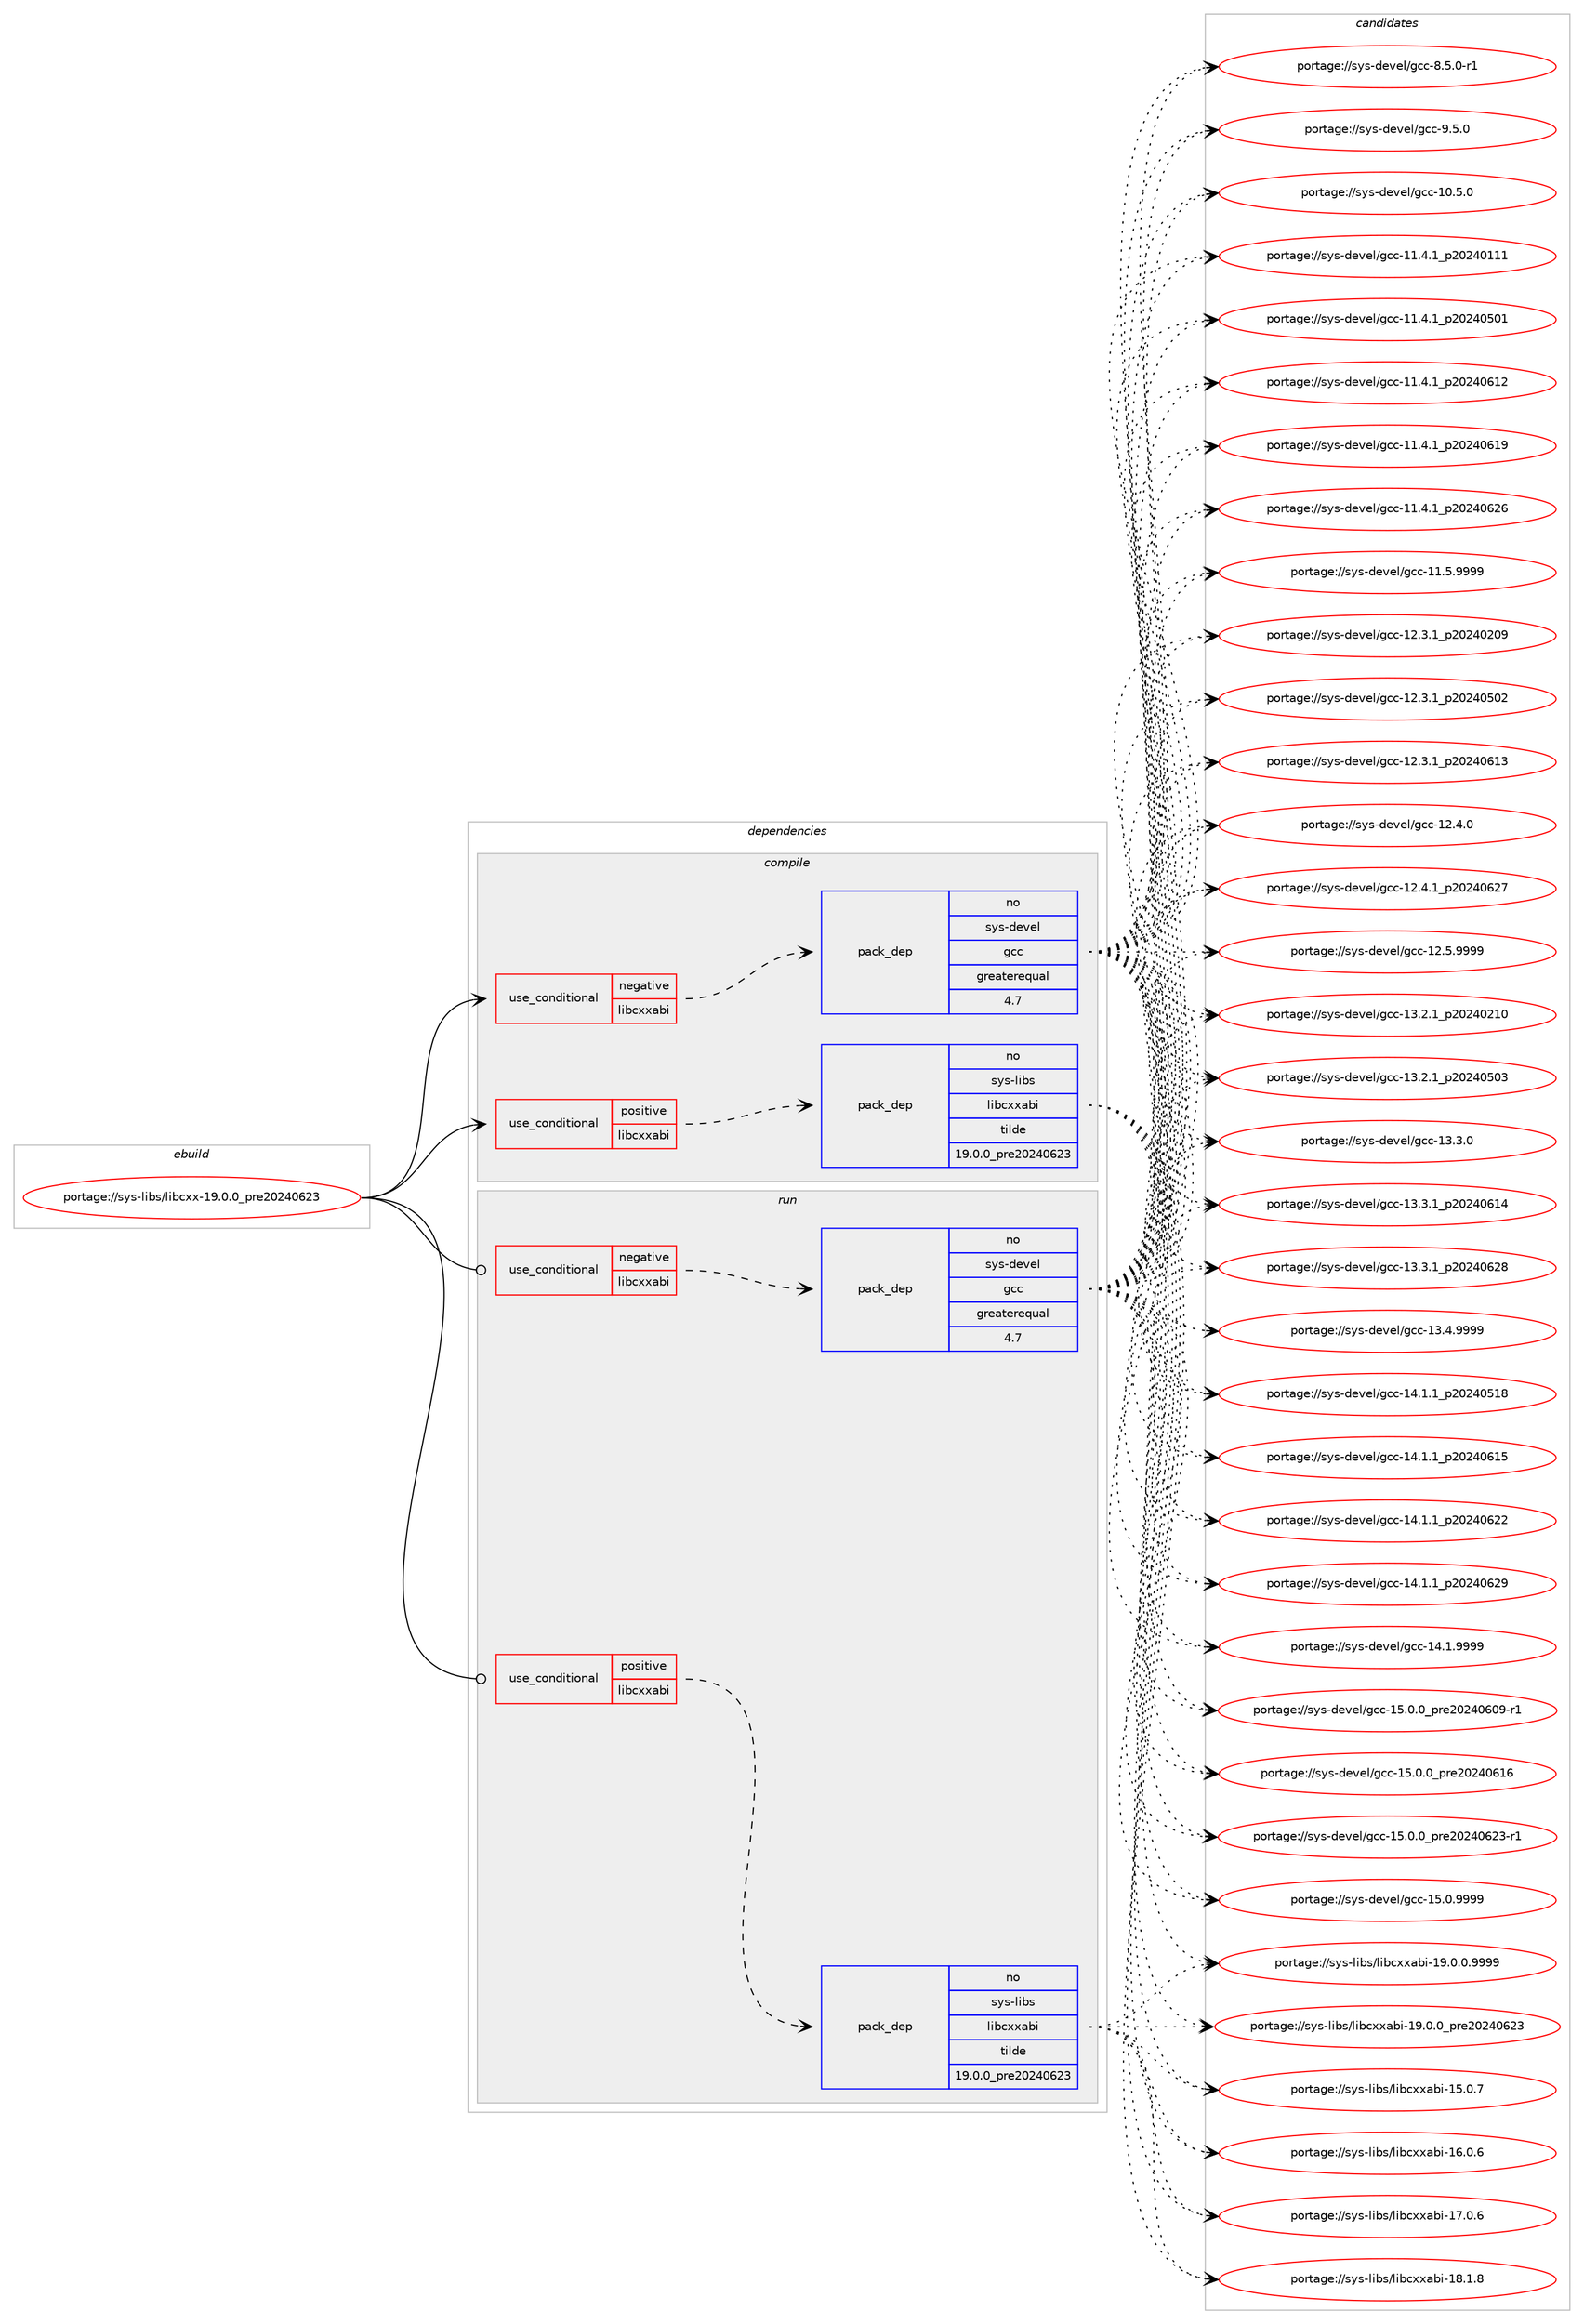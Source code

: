 digraph prolog {

# *************
# Graph options
# *************

newrank=true;
concentrate=true;
compound=true;
graph [rankdir=LR,fontname=Helvetica,fontsize=10,ranksep=1.5];#, ranksep=2.5, nodesep=0.2];
edge  [arrowhead=vee];
node  [fontname=Helvetica,fontsize=10];

# **********
# The ebuild
# **********

subgraph cluster_leftcol {
color=gray;
rank=same;
label=<<i>ebuild</i>>;
id [label="portage://sys-libs/libcxx-19.0.0_pre20240623", color=red, width=4, href="../sys-libs/libcxx-19.0.0_pre20240623.svg"];
}

# ****************
# The dependencies
# ****************

subgraph cluster_midcol {
color=gray;
label=<<i>dependencies</i>>;
subgraph cluster_compile {
fillcolor="#eeeeee";
style=filled;
label=<<i>compile</i>>;
subgraph cond114656 {
dependency220777 [label=<<TABLE BORDER="0" CELLBORDER="1" CELLSPACING="0" CELLPADDING="4"><TR><TD ROWSPAN="3" CELLPADDING="10">use_conditional</TD></TR><TR><TD>negative</TD></TR><TR><TD>libcxxabi</TD></TR></TABLE>>, shape=none, color=red];
subgraph pack103196 {
dependency220778 [label=<<TABLE BORDER="0" CELLBORDER="1" CELLSPACING="0" CELLPADDING="4" WIDTH="220"><TR><TD ROWSPAN="6" CELLPADDING="30">pack_dep</TD></TR><TR><TD WIDTH="110">no</TD></TR><TR><TD>sys-devel</TD></TR><TR><TD>gcc</TD></TR><TR><TD>greaterequal</TD></TR><TR><TD>4.7</TD></TR></TABLE>>, shape=none, color=blue];
}
dependency220777:e -> dependency220778:w [weight=20,style="dashed",arrowhead="vee"];
}
id:e -> dependency220777:w [weight=20,style="solid",arrowhead="vee"];
subgraph cond114657 {
dependency220779 [label=<<TABLE BORDER="0" CELLBORDER="1" CELLSPACING="0" CELLPADDING="4"><TR><TD ROWSPAN="3" CELLPADDING="10">use_conditional</TD></TR><TR><TD>positive</TD></TR><TR><TD>libcxxabi</TD></TR></TABLE>>, shape=none, color=red];
subgraph pack103197 {
dependency220780 [label=<<TABLE BORDER="0" CELLBORDER="1" CELLSPACING="0" CELLPADDING="4" WIDTH="220"><TR><TD ROWSPAN="6" CELLPADDING="30">pack_dep</TD></TR><TR><TD WIDTH="110">no</TD></TR><TR><TD>sys-libs</TD></TR><TR><TD>libcxxabi</TD></TR><TR><TD>tilde</TD></TR><TR><TD>19.0.0_pre20240623</TD></TR></TABLE>>, shape=none, color=blue];
}
dependency220779:e -> dependency220780:w [weight=20,style="dashed",arrowhead="vee"];
}
id:e -> dependency220779:w [weight=20,style="solid",arrowhead="vee"];
# *** BEGIN UNKNOWN DEPENDENCY TYPE (TODO) ***
# id -> package_dependency(portage://sys-libs/libcxx-19.0.0_pre20240623,install,no,sys-devel,llvm,none,[,,],[slot(19)],[])
# *** END UNKNOWN DEPENDENCY TYPE (TODO) ***

}
subgraph cluster_compileandrun {
fillcolor="#eeeeee";
style=filled;
label=<<i>compile and run</i>>;
}
subgraph cluster_run {
fillcolor="#eeeeee";
style=filled;
label=<<i>run</i>>;
subgraph cond114658 {
dependency220781 [label=<<TABLE BORDER="0" CELLBORDER="1" CELLSPACING="0" CELLPADDING="4"><TR><TD ROWSPAN="3" CELLPADDING="10">use_conditional</TD></TR><TR><TD>negative</TD></TR><TR><TD>libcxxabi</TD></TR></TABLE>>, shape=none, color=red];
subgraph pack103198 {
dependency220782 [label=<<TABLE BORDER="0" CELLBORDER="1" CELLSPACING="0" CELLPADDING="4" WIDTH="220"><TR><TD ROWSPAN="6" CELLPADDING="30">pack_dep</TD></TR><TR><TD WIDTH="110">no</TD></TR><TR><TD>sys-devel</TD></TR><TR><TD>gcc</TD></TR><TR><TD>greaterequal</TD></TR><TR><TD>4.7</TD></TR></TABLE>>, shape=none, color=blue];
}
dependency220781:e -> dependency220782:w [weight=20,style="dashed",arrowhead="vee"];
}
id:e -> dependency220781:w [weight=20,style="solid",arrowhead="odot"];
subgraph cond114659 {
dependency220783 [label=<<TABLE BORDER="0" CELLBORDER="1" CELLSPACING="0" CELLPADDING="4"><TR><TD ROWSPAN="3" CELLPADDING="10">use_conditional</TD></TR><TR><TD>positive</TD></TR><TR><TD>libcxxabi</TD></TR></TABLE>>, shape=none, color=red];
subgraph pack103199 {
dependency220784 [label=<<TABLE BORDER="0" CELLBORDER="1" CELLSPACING="0" CELLPADDING="4" WIDTH="220"><TR><TD ROWSPAN="6" CELLPADDING="30">pack_dep</TD></TR><TR><TD WIDTH="110">no</TD></TR><TR><TD>sys-libs</TD></TR><TR><TD>libcxxabi</TD></TR><TR><TD>tilde</TD></TR><TR><TD>19.0.0_pre20240623</TD></TR></TABLE>>, shape=none, color=blue];
}
dependency220783:e -> dependency220784:w [weight=20,style="dashed",arrowhead="vee"];
}
id:e -> dependency220783:w [weight=20,style="solid",arrowhead="odot"];
}
}

# **************
# The candidates
# **************

subgraph cluster_choices {
rank=same;
color=gray;
label=<<i>candidates</i>>;

subgraph choice103196 {
color=black;
nodesep=1;
choice1151211154510010111810110847103999945494846534648 [label="portage://sys-devel/gcc-10.5.0", color=red, width=4,href="../sys-devel/gcc-10.5.0.svg"];
choice1151211154510010111810110847103999945494946524649951125048505248494949 [label="portage://sys-devel/gcc-11.4.1_p20240111", color=red, width=4,href="../sys-devel/gcc-11.4.1_p20240111.svg"];
choice1151211154510010111810110847103999945494946524649951125048505248534849 [label="portage://sys-devel/gcc-11.4.1_p20240501", color=red, width=4,href="../sys-devel/gcc-11.4.1_p20240501.svg"];
choice1151211154510010111810110847103999945494946524649951125048505248544950 [label="portage://sys-devel/gcc-11.4.1_p20240612", color=red, width=4,href="../sys-devel/gcc-11.4.1_p20240612.svg"];
choice1151211154510010111810110847103999945494946524649951125048505248544957 [label="portage://sys-devel/gcc-11.4.1_p20240619", color=red, width=4,href="../sys-devel/gcc-11.4.1_p20240619.svg"];
choice1151211154510010111810110847103999945494946524649951125048505248545054 [label="portage://sys-devel/gcc-11.4.1_p20240626", color=red, width=4,href="../sys-devel/gcc-11.4.1_p20240626.svg"];
choice1151211154510010111810110847103999945494946534657575757 [label="portage://sys-devel/gcc-11.5.9999", color=red, width=4,href="../sys-devel/gcc-11.5.9999.svg"];
choice1151211154510010111810110847103999945495046514649951125048505248504857 [label="portage://sys-devel/gcc-12.3.1_p20240209", color=red, width=4,href="../sys-devel/gcc-12.3.1_p20240209.svg"];
choice1151211154510010111810110847103999945495046514649951125048505248534850 [label="portage://sys-devel/gcc-12.3.1_p20240502", color=red, width=4,href="../sys-devel/gcc-12.3.1_p20240502.svg"];
choice1151211154510010111810110847103999945495046514649951125048505248544951 [label="portage://sys-devel/gcc-12.3.1_p20240613", color=red, width=4,href="../sys-devel/gcc-12.3.1_p20240613.svg"];
choice1151211154510010111810110847103999945495046524648 [label="portage://sys-devel/gcc-12.4.0", color=red, width=4,href="../sys-devel/gcc-12.4.0.svg"];
choice1151211154510010111810110847103999945495046524649951125048505248545055 [label="portage://sys-devel/gcc-12.4.1_p20240627", color=red, width=4,href="../sys-devel/gcc-12.4.1_p20240627.svg"];
choice1151211154510010111810110847103999945495046534657575757 [label="portage://sys-devel/gcc-12.5.9999", color=red, width=4,href="../sys-devel/gcc-12.5.9999.svg"];
choice1151211154510010111810110847103999945495146504649951125048505248504948 [label="portage://sys-devel/gcc-13.2.1_p20240210", color=red, width=4,href="../sys-devel/gcc-13.2.1_p20240210.svg"];
choice1151211154510010111810110847103999945495146504649951125048505248534851 [label="portage://sys-devel/gcc-13.2.1_p20240503", color=red, width=4,href="../sys-devel/gcc-13.2.1_p20240503.svg"];
choice1151211154510010111810110847103999945495146514648 [label="portage://sys-devel/gcc-13.3.0", color=red, width=4,href="../sys-devel/gcc-13.3.0.svg"];
choice1151211154510010111810110847103999945495146514649951125048505248544952 [label="portage://sys-devel/gcc-13.3.1_p20240614", color=red, width=4,href="../sys-devel/gcc-13.3.1_p20240614.svg"];
choice1151211154510010111810110847103999945495146514649951125048505248545056 [label="portage://sys-devel/gcc-13.3.1_p20240628", color=red, width=4,href="../sys-devel/gcc-13.3.1_p20240628.svg"];
choice1151211154510010111810110847103999945495146524657575757 [label="portage://sys-devel/gcc-13.4.9999", color=red, width=4,href="../sys-devel/gcc-13.4.9999.svg"];
choice1151211154510010111810110847103999945495246494649951125048505248534956 [label="portage://sys-devel/gcc-14.1.1_p20240518", color=red, width=4,href="../sys-devel/gcc-14.1.1_p20240518.svg"];
choice1151211154510010111810110847103999945495246494649951125048505248544953 [label="portage://sys-devel/gcc-14.1.1_p20240615", color=red, width=4,href="../sys-devel/gcc-14.1.1_p20240615.svg"];
choice1151211154510010111810110847103999945495246494649951125048505248545050 [label="portage://sys-devel/gcc-14.1.1_p20240622", color=red, width=4,href="../sys-devel/gcc-14.1.1_p20240622.svg"];
choice1151211154510010111810110847103999945495246494649951125048505248545057 [label="portage://sys-devel/gcc-14.1.1_p20240629", color=red, width=4,href="../sys-devel/gcc-14.1.1_p20240629.svg"];
choice1151211154510010111810110847103999945495246494657575757 [label="portage://sys-devel/gcc-14.1.9999", color=red, width=4,href="../sys-devel/gcc-14.1.9999.svg"];
choice11512111545100101118101108471039999454953464846489511211410150485052485448574511449 [label="portage://sys-devel/gcc-15.0.0_pre20240609-r1", color=red, width=4,href="../sys-devel/gcc-15.0.0_pre20240609-r1.svg"];
choice1151211154510010111810110847103999945495346484648951121141015048505248544954 [label="portage://sys-devel/gcc-15.0.0_pre20240616", color=red, width=4,href="../sys-devel/gcc-15.0.0_pre20240616.svg"];
choice11512111545100101118101108471039999454953464846489511211410150485052485450514511449 [label="portage://sys-devel/gcc-15.0.0_pre20240623-r1", color=red, width=4,href="../sys-devel/gcc-15.0.0_pre20240623-r1.svg"];
choice1151211154510010111810110847103999945495346484657575757 [label="portage://sys-devel/gcc-15.0.9999", color=red, width=4,href="../sys-devel/gcc-15.0.9999.svg"];
choice115121115451001011181011084710399994556465346484511449 [label="portage://sys-devel/gcc-8.5.0-r1", color=red, width=4,href="../sys-devel/gcc-8.5.0-r1.svg"];
choice11512111545100101118101108471039999455746534648 [label="portage://sys-devel/gcc-9.5.0", color=red, width=4,href="../sys-devel/gcc-9.5.0.svg"];
dependency220778:e -> choice1151211154510010111810110847103999945494846534648:w [style=dotted,weight="100"];
dependency220778:e -> choice1151211154510010111810110847103999945494946524649951125048505248494949:w [style=dotted,weight="100"];
dependency220778:e -> choice1151211154510010111810110847103999945494946524649951125048505248534849:w [style=dotted,weight="100"];
dependency220778:e -> choice1151211154510010111810110847103999945494946524649951125048505248544950:w [style=dotted,weight="100"];
dependency220778:e -> choice1151211154510010111810110847103999945494946524649951125048505248544957:w [style=dotted,weight="100"];
dependency220778:e -> choice1151211154510010111810110847103999945494946524649951125048505248545054:w [style=dotted,weight="100"];
dependency220778:e -> choice1151211154510010111810110847103999945494946534657575757:w [style=dotted,weight="100"];
dependency220778:e -> choice1151211154510010111810110847103999945495046514649951125048505248504857:w [style=dotted,weight="100"];
dependency220778:e -> choice1151211154510010111810110847103999945495046514649951125048505248534850:w [style=dotted,weight="100"];
dependency220778:e -> choice1151211154510010111810110847103999945495046514649951125048505248544951:w [style=dotted,weight="100"];
dependency220778:e -> choice1151211154510010111810110847103999945495046524648:w [style=dotted,weight="100"];
dependency220778:e -> choice1151211154510010111810110847103999945495046524649951125048505248545055:w [style=dotted,weight="100"];
dependency220778:e -> choice1151211154510010111810110847103999945495046534657575757:w [style=dotted,weight="100"];
dependency220778:e -> choice1151211154510010111810110847103999945495146504649951125048505248504948:w [style=dotted,weight="100"];
dependency220778:e -> choice1151211154510010111810110847103999945495146504649951125048505248534851:w [style=dotted,weight="100"];
dependency220778:e -> choice1151211154510010111810110847103999945495146514648:w [style=dotted,weight="100"];
dependency220778:e -> choice1151211154510010111810110847103999945495146514649951125048505248544952:w [style=dotted,weight="100"];
dependency220778:e -> choice1151211154510010111810110847103999945495146514649951125048505248545056:w [style=dotted,weight="100"];
dependency220778:e -> choice1151211154510010111810110847103999945495146524657575757:w [style=dotted,weight="100"];
dependency220778:e -> choice1151211154510010111810110847103999945495246494649951125048505248534956:w [style=dotted,weight="100"];
dependency220778:e -> choice1151211154510010111810110847103999945495246494649951125048505248544953:w [style=dotted,weight="100"];
dependency220778:e -> choice1151211154510010111810110847103999945495246494649951125048505248545050:w [style=dotted,weight="100"];
dependency220778:e -> choice1151211154510010111810110847103999945495246494649951125048505248545057:w [style=dotted,weight="100"];
dependency220778:e -> choice1151211154510010111810110847103999945495246494657575757:w [style=dotted,weight="100"];
dependency220778:e -> choice11512111545100101118101108471039999454953464846489511211410150485052485448574511449:w [style=dotted,weight="100"];
dependency220778:e -> choice1151211154510010111810110847103999945495346484648951121141015048505248544954:w [style=dotted,weight="100"];
dependency220778:e -> choice11512111545100101118101108471039999454953464846489511211410150485052485450514511449:w [style=dotted,weight="100"];
dependency220778:e -> choice1151211154510010111810110847103999945495346484657575757:w [style=dotted,weight="100"];
dependency220778:e -> choice115121115451001011181011084710399994556465346484511449:w [style=dotted,weight="100"];
dependency220778:e -> choice11512111545100101118101108471039999455746534648:w [style=dotted,weight="100"];
}
subgraph choice103197 {
color=black;
nodesep=1;
choice1151211154510810598115471081059899120120979810545495346484655 [label="portage://sys-libs/libcxxabi-15.0.7", color=red, width=4,href="../sys-libs/libcxxabi-15.0.7.svg"];
choice1151211154510810598115471081059899120120979810545495446484654 [label="portage://sys-libs/libcxxabi-16.0.6", color=red, width=4,href="../sys-libs/libcxxabi-16.0.6.svg"];
choice1151211154510810598115471081059899120120979810545495546484654 [label="portage://sys-libs/libcxxabi-17.0.6", color=red, width=4,href="../sys-libs/libcxxabi-17.0.6.svg"];
choice1151211154510810598115471081059899120120979810545495646494656 [label="portage://sys-libs/libcxxabi-18.1.8", color=red, width=4,href="../sys-libs/libcxxabi-18.1.8.svg"];
choice11512111545108105981154710810598991201209798105454957464846484657575757 [label="portage://sys-libs/libcxxabi-19.0.0.9999", color=red, width=4,href="../sys-libs/libcxxabi-19.0.0.9999.svg"];
choice1151211154510810598115471081059899120120979810545495746484648951121141015048505248545051 [label="portage://sys-libs/libcxxabi-19.0.0_pre20240623", color=red, width=4,href="../sys-libs/libcxxabi-19.0.0_pre20240623.svg"];
dependency220780:e -> choice1151211154510810598115471081059899120120979810545495346484655:w [style=dotted,weight="100"];
dependency220780:e -> choice1151211154510810598115471081059899120120979810545495446484654:w [style=dotted,weight="100"];
dependency220780:e -> choice1151211154510810598115471081059899120120979810545495546484654:w [style=dotted,weight="100"];
dependency220780:e -> choice1151211154510810598115471081059899120120979810545495646494656:w [style=dotted,weight="100"];
dependency220780:e -> choice11512111545108105981154710810598991201209798105454957464846484657575757:w [style=dotted,weight="100"];
dependency220780:e -> choice1151211154510810598115471081059899120120979810545495746484648951121141015048505248545051:w [style=dotted,weight="100"];
}
subgraph choice103198 {
color=black;
nodesep=1;
choice1151211154510010111810110847103999945494846534648 [label="portage://sys-devel/gcc-10.5.0", color=red, width=4,href="../sys-devel/gcc-10.5.0.svg"];
choice1151211154510010111810110847103999945494946524649951125048505248494949 [label="portage://sys-devel/gcc-11.4.1_p20240111", color=red, width=4,href="../sys-devel/gcc-11.4.1_p20240111.svg"];
choice1151211154510010111810110847103999945494946524649951125048505248534849 [label="portage://sys-devel/gcc-11.4.1_p20240501", color=red, width=4,href="../sys-devel/gcc-11.4.1_p20240501.svg"];
choice1151211154510010111810110847103999945494946524649951125048505248544950 [label="portage://sys-devel/gcc-11.4.1_p20240612", color=red, width=4,href="../sys-devel/gcc-11.4.1_p20240612.svg"];
choice1151211154510010111810110847103999945494946524649951125048505248544957 [label="portage://sys-devel/gcc-11.4.1_p20240619", color=red, width=4,href="../sys-devel/gcc-11.4.1_p20240619.svg"];
choice1151211154510010111810110847103999945494946524649951125048505248545054 [label="portage://sys-devel/gcc-11.4.1_p20240626", color=red, width=4,href="../sys-devel/gcc-11.4.1_p20240626.svg"];
choice1151211154510010111810110847103999945494946534657575757 [label="portage://sys-devel/gcc-11.5.9999", color=red, width=4,href="../sys-devel/gcc-11.5.9999.svg"];
choice1151211154510010111810110847103999945495046514649951125048505248504857 [label="portage://sys-devel/gcc-12.3.1_p20240209", color=red, width=4,href="../sys-devel/gcc-12.3.1_p20240209.svg"];
choice1151211154510010111810110847103999945495046514649951125048505248534850 [label="portage://sys-devel/gcc-12.3.1_p20240502", color=red, width=4,href="../sys-devel/gcc-12.3.1_p20240502.svg"];
choice1151211154510010111810110847103999945495046514649951125048505248544951 [label="portage://sys-devel/gcc-12.3.1_p20240613", color=red, width=4,href="../sys-devel/gcc-12.3.1_p20240613.svg"];
choice1151211154510010111810110847103999945495046524648 [label="portage://sys-devel/gcc-12.4.0", color=red, width=4,href="../sys-devel/gcc-12.4.0.svg"];
choice1151211154510010111810110847103999945495046524649951125048505248545055 [label="portage://sys-devel/gcc-12.4.1_p20240627", color=red, width=4,href="../sys-devel/gcc-12.4.1_p20240627.svg"];
choice1151211154510010111810110847103999945495046534657575757 [label="portage://sys-devel/gcc-12.5.9999", color=red, width=4,href="../sys-devel/gcc-12.5.9999.svg"];
choice1151211154510010111810110847103999945495146504649951125048505248504948 [label="portage://sys-devel/gcc-13.2.1_p20240210", color=red, width=4,href="../sys-devel/gcc-13.2.1_p20240210.svg"];
choice1151211154510010111810110847103999945495146504649951125048505248534851 [label="portage://sys-devel/gcc-13.2.1_p20240503", color=red, width=4,href="../sys-devel/gcc-13.2.1_p20240503.svg"];
choice1151211154510010111810110847103999945495146514648 [label="portage://sys-devel/gcc-13.3.0", color=red, width=4,href="../sys-devel/gcc-13.3.0.svg"];
choice1151211154510010111810110847103999945495146514649951125048505248544952 [label="portage://sys-devel/gcc-13.3.1_p20240614", color=red, width=4,href="../sys-devel/gcc-13.3.1_p20240614.svg"];
choice1151211154510010111810110847103999945495146514649951125048505248545056 [label="portage://sys-devel/gcc-13.3.1_p20240628", color=red, width=4,href="../sys-devel/gcc-13.3.1_p20240628.svg"];
choice1151211154510010111810110847103999945495146524657575757 [label="portage://sys-devel/gcc-13.4.9999", color=red, width=4,href="../sys-devel/gcc-13.4.9999.svg"];
choice1151211154510010111810110847103999945495246494649951125048505248534956 [label="portage://sys-devel/gcc-14.1.1_p20240518", color=red, width=4,href="../sys-devel/gcc-14.1.1_p20240518.svg"];
choice1151211154510010111810110847103999945495246494649951125048505248544953 [label="portage://sys-devel/gcc-14.1.1_p20240615", color=red, width=4,href="../sys-devel/gcc-14.1.1_p20240615.svg"];
choice1151211154510010111810110847103999945495246494649951125048505248545050 [label="portage://sys-devel/gcc-14.1.1_p20240622", color=red, width=4,href="../sys-devel/gcc-14.1.1_p20240622.svg"];
choice1151211154510010111810110847103999945495246494649951125048505248545057 [label="portage://sys-devel/gcc-14.1.1_p20240629", color=red, width=4,href="../sys-devel/gcc-14.1.1_p20240629.svg"];
choice1151211154510010111810110847103999945495246494657575757 [label="portage://sys-devel/gcc-14.1.9999", color=red, width=4,href="../sys-devel/gcc-14.1.9999.svg"];
choice11512111545100101118101108471039999454953464846489511211410150485052485448574511449 [label="portage://sys-devel/gcc-15.0.0_pre20240609-r1", color=red, width=4,href="../sys-devel/gcc-15.0.0_pre20240609-r1.svg"];
choice1151211154510010111810110847103999945495346484648951121141015048505248544954 [label="portage://sys-devel/gcc-15.0.0_pre20240616", color=red, width=4,href="../sys-devel/gcc-15.0.0_pre20240616.svg"];
choice11512111545100101118101108471039999454953464846489511211410150485052485450514511449 [label="portage://sys-devel/gcc-15.0.0_pre20240623-r1", color=red, width=4,href="../sys-devel/gcc-15.0.0_pre20240623-r1.svg"];
choice1151211154510010111810110847103999945495346484657575757 [label="portage://sys-devel/gcc-15.0.9999", color=red, width=4,href="../sys-devel/gcc-15.0.9999.svg"];
choice115121115451001011181011084710399994556465346484511449 [label="portage://sys-devel/gcc-8.5.0-r1", color=red, width=4,href="../sys-devel/gcc-8.5.0-r1.svg"];
choice11512111545100101118101108471039999455746534648 [label="portage://sys-devel/gcc-9.5.0", color=red, width=4,href="../sys-devel/gcc-9.5.0.svg"];
dependency220782:e -> choice1151211154510010111810110847103999945494846534648:w [style=dotted,weight="100"];
dependency220782:e -> choice1151211154510010111810110847103999945494946524649951125048505248494949:w [style=dotted,weight="100"];
dependency220782:e -> choice1151211154510010111810110847103999945494946524649951125048505248534849:w [style=dotted,weight="100"];
dependency220782:e -> choice1151211154510010111810110847103999945494946524649951125048505248544950:w [style=dotted,weight="100"];
dependency220782:e -> choice1151211154510010111810110847103999945494946524649951125048505248544957:w [style=dotted,weight="100"];
dependency220782:e -> choice1151211154510010111810110847103999945494946524649951125048505248545054:w [style=dotted,weight="100"];
dependency220782:e -> choice1151211154510010111810110847103999945494946534657575757:w [style=dotted,weight="100"];
dependency220782:e -> choice1151211154510010111810110847103999945495046514649951125048505248504857:w [style=dotted,weight="100"];
dependency220782:e -> choice1151211154510010111810110847103999945495046514649951125048505248534850:w [style=dotted,weight="100"];
dependency220782:e -> choice1151211154510010111810110847103999945495046514649951125048505248544951:w [style=dotted,weight="100"];
dependency220782:e -> choice1151211154510010111810110847103999945495046524648:w [style=dotted,weight="100"];
dependency220782:e -> choice1151211154510010111810110847103999945495046524649951125048505248545055:w [style=dotted,weight="100"];
dependency220782:e -> choice1151211154510010111810110847103999945495046534657575757:w [style=dotted,weight="100"];
dependency220782:e -> choice1151211154510010111810110847103999945495146504649951125048505248504948:w [style=dotted,weight="100"];
dependency220782:e -> choice1151211154510010111810110847103999945495146504649951125048505248534851:w [style=dotted,weight="100"];
dependency220782:e -> choice1151211154510010111810110847103999945495146514648:w [style=dotted,weight="100"];
dependency220782:e -> choice1151211154510010111810110847103999945495146514649951125048505248544952:w [style=dotted,weight="100"];
dependency220782:e -> choice1151211154510010111810110847103999945495146514649951125048505248545056:w [style=dotted,weight="100"];
dependency220782:e -> choice1151211154510010111810110847103999945495146524657575757:w [style=dotted,weight="100"];
dependency220782:e -> choice1151211154510010111810110847103999945495246494649951125048505248534956:w [style=dotted,weight="100"];
dependency220782:e -> choice1151211154510010111810110847103999945495246494649951125048505248544953:w [style=dotted,weight="100"];
dependency220782:e -> choice1151211154510010111810110847103999945495246494649951125048505248545050:w [style=dotted,weight="100"];
dependency220782:e -> choice1151211154510010111810110847103999945495246494649951125048505248545057:w [style=dotted,weight="100"];
dependency220782:e -> choice1151211154510010111810110847103999945495246494657575757:w [style=dotted,weight="100"];
dependency220782:e -> choice11512111545100101118101108471039999454953464846489511211410150485052485448574511449:w [style=dotted,weight="100"];
dependency220782:e -> choice1151211154510010111810110847103999945495346484648951121141015048505248544954:w [style=dotted,weight="100"];
dependency220782:e -> choice11512111545100101118101108471039999454953464846489511211410150485052485450514511449:w [style=dotted,weight="100"];
dependency220782:e -> choice1151211154510010111810110847103999945495346484657575757:w [style=dotted,weight="100"];
dependency220782:e -> choice115121115451001011181011084710399994556465346484511449:w [style=dotted,weight="100"];
dependency220782:e -> choice11512111545100101118101108471039999455746534648:w [style=dotted,weight="100"];
}
subgraph choice103199 {
color=black;
nodesep=1;
choice1151211154510810598115471081059899120120979810545495346484655 [label="portage://sys-libs/libcxxabi-15.0.7", color=red, width=4,href="../sys-libs/libcxxabi-15.0.7.svg"];
choice1151211154510810598115471081059899120120979810545495446484654 [label="portage://sys-libs/libcxxabi-16.0.6", color=red, width=4,href="../sys-libs/libcxxabi-16.0.6.svg"];
choice1151211154510810598115471081059899120120979810545495546484654 [label="portage://sys-libs/libcxxabi-17.0.6", color=red, width=4,href="../sys-libs/libcxxabi-17.0.6.svg"];
choice1151211154510810598115471081059899120120979810545495646494656 [label="portage://sys-libs/libcxxabi-18.1.8", color=red, width=4,href="../sys-libs/libcxxabi-18.1.8.svg"];
choice11512111545108105981154710810598991201209798105454957464846484657575757 [label="portage://sys-libs/libcxxabi-19.0.0.9999", color=red, width=4,href="../sys-libs/libcxxabi-19.0.0.9999.svg"];
choice1151211154510810598115471081059899120120979810545495746484648951121141015048505248545051 [label="portage://sys-libs/libcxxabi-19.0.0_pre20240623", color=red, width=4,href="../sys-libs/libcxxabi-19.0.0_pre20240623.svg"];
dependency220784:e -> choice1151211154510810598115471081059899120120979810545495346484655:w [style=dotted,weight="100"];
dependency220784:e -> choice1151211154510810598115471081059899120120979810545495446484654:w [style=dotted,weight="100"];
dependency220784:e -> choice1151211154510810598115471081059899120120979810545495546484654:w [style=dotted,weight="100"];
dependency220784:e -> choice1151211154510810598115471081059899120120979810545495646494656:w [style=dotted,weight="100"];
dependency220784:e -> choice11512111545108105981154710810598991201209798105454957464846484657575757:w [style=dotted,weight="100"];
dependency220784:e -> choice1151211154510810598115471081059899120120979810545495746484648951121141015048505248545051:w [style=dotted,weight="100"];
}
}

}
